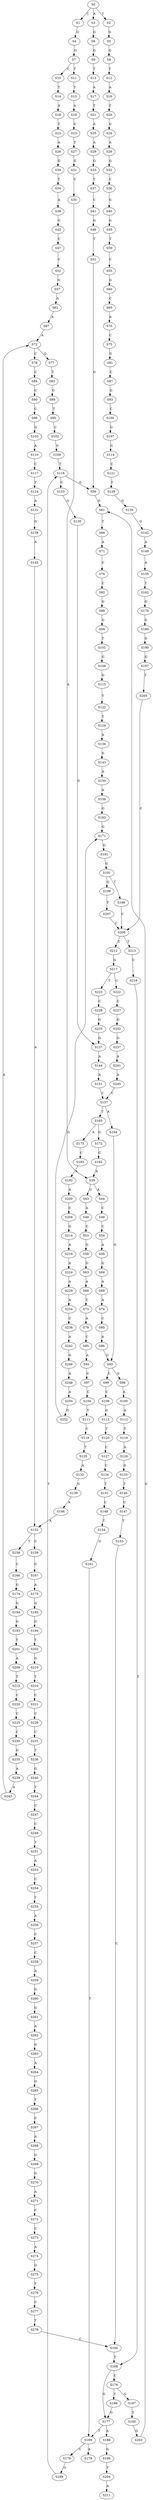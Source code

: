 strict digraph  {
	S0 -> S1 [ label = C ];
	S0 -> S2 [ label = T ];
	S0 -> S3 [ label = A ];
	S1 -> S4 [ label = G ];
	S2 -> S5 [ label = G ];
	S3 -> S6 [ label = G ];
	S4 -> S7 [ label = G ];
	S5 -> S8 [ label = G ];
	S6 -> S9 [ label = G ];
	S7 -> S10 [ label = C ];
	S7 -> S11 [ label = T ];
	S8 -> S12 [ label = T ];
	S9 -> S13 [ label = T ];
	S10 -> S14 [ label = T ];
	S11 -> S15 [ label = T ];
	S12 -> S16 [ label = A ];
	S13 -> S17 [ label = A ];
	S14 -> S18 [ label = A ];
	S15 -> S19 [ label = A ];
	S16 -> S20 [ label = T ];
	S17 -> S21 [ label = T ];
	S18 -> S22 [ label = T ];
	S19 -> S23 [ label = C ];
	S20 -> S24 [ label = G ];
	S21 -> S25 [ label = A ];
	S22 -> S26 [ label = A ];
	S23 -> S27 [ label = T ];
	S24 -> S28 [ label = A ];
	S25 -> S29 [ label = A ];
	S26 -> S30 [ label = G ];
	S27 -> S31 [ label = G ];
	S28 -> S32 [ label = G ];
	S29 -> S33 [ label = G ];
	S30 -> S34 [ label = T ];
	S31 -> S35 [ label = C ];
	S32 -> S36 [ label = C ];
	S33 -> S37 [ label = T ];
	S34 -> S38 [ label = A ];
	S35 -> S39 [ label = A ];
	S36 -> S40 [ label = G ];
	S37 -> S41 [ label = C ];
	S38 -> S42 [ label = G ];
	S39 -> S43 [ label = G ];
	S39 -> S44 [ label = A ];
	S40 -> S45 [ label = G ];
	S41 -> S46 [ label = G ];
	S42 -> S47 [ label = C ];
	S43 -> S48 [ label = A ];
	S44 -> S49 [ label = C ];
	S45 -> S50 [ label = T ];
	S46 -> S51 [ label = T ];
	S47 -> S52 [ label = C ];
	S48 -> S53 [ label = C ];
	S49 -> S54 [ label = C ];
	S50 -> S55 [ label = C ];
	S51 -> S56 [ label = G ];
	S52 -> S57 [ label = G ];
	S53 -> S58 [ label = G ];
	S54 -> S59 [ label = A ];
	S55 -> S60 [ label = G ];
	S56 -> S61 [ label = G ];
	S57 -> S62 [ label = A ];
	S58 -> S63 [ label = G ];
	S59 -> S64 [ label = G ];
	S60 -> S65 [ label = C ];
	S61 -> S66 [ label = T ];
	S62 -> S67 [ label = A ];
	S63 -> S68 [ label = A ];
	S64 -> S69 [ label = A ];
	S65 -> S70 [ label = A ];
	S66 -> S71 [ label = A ];
	S67 -> S72 [ label = A ];
	S68 -> S73 [ label = C ];
	S69 -> S74 [ label = A ];
	S70 -> S75 [ label = C ];
	S71 -> S76 [ label = C ];
	S72 -> S77 [ label = G ];
	S72 -> S78 [ label = C ];
	S73 -> S79 [ label = A ];
	S74 -> S80 [ label = C ];
	S75 -> S81 [ label = G ];
	S76 -> S82 [ label = C ];
	S77 -> S83 [ label = T ];
	S78 -> S84 [ label = C ];
	S79 -> S85 [ label = C ];
	S80 -> S86 [ label = A ];
	S81 -> S87 [ label = C ];
	S82 -> S88 [ label = G ];
	S83 -> S89 [ label = G ];
	S84 -> S90 [ label = C ];
	S85 -> S91 [ label = A ];
	S86 -> S92 [ label = G ];
	S87 -> S93 [ label = G ];
	S88 -> S94 [ label = G ];
	S89 -> S95 [ label = T ];
	S90 -> S96 [ label = C ];
	S91 -> S97 [ label = C ];
	S92 -> S98 [ label = G ];
	S92 -> S99 [ label = C ];
	S93 -> S100 [ label = C ];
	S94 -> S101 [ label = T ];
	S95 -> S102 [ label = C ];
	S96 -> S103 [ label = G ];
	S97 -> S104 [ label = C ];
	S98 -> S105 [ label = A ];
	S99 -> S106 [ label = C ];
	S100 -> S107 [ label = G ];
	S101 -> S108 [ label = G ];
	S102 -> S109 [ label = G ];
	S103 -> S110 [ label = A ];
	S104 -> S111 [ label = T ];
	S105 -> S112 [ label = A ];
	S106 -> S113 [ label = G ];
	S107 -> S114 [ label = G ];
	S108 -> S115 [ label = G ];
	S109 -> S116 [ label = T ];
	S110 -> S117 [ label = C ];
	S111 -> S118 [ label = C ];
	S112 -> S119 [ label = T ];
	S113 -> S120 [ label = T ];
	S114 -> S121 [ label = C ];
	S115 -> S122 [ label = T ];
	S116 -> S123 [ label = C ];
	S116 -> S56 [ label = G ];
	S117 -> S124 [ label = T ];
	S118 -> S125 [ label = T ];
	S119 -> S126 [ label = A ];
	S120 -> S127 [ label = C ];
	S121 -> S128 [ label = T ];
	S122 -> S129 [ label = T ];
	S123 -> S130 [ label = G ];
	S124 -> S131 [ label = A ];
	S125 -> S132 [ label = A ];
	S126 -> S133 [ label = G ];
	S127 -> S134 [ label = C ];
	S128 -> S135 [ label = G ];
	S129 -> S136 [ label = A ];
	S130 -> S137 [ label = G ];
	S131 -> S138 [ label = G ];
	S132 -> S139 [ label = G ];
	S133 -> S140 [ label = T ];
	S134 -> S141 [ label = T ];
	S135 -> S142 [ label = G ];
	S136 -> S143 [ label = G ];
	S137 -> S144 [ label = A ];
	S138 -> S145 [ label = A ];
	S139 -> S146 [ label = A ];
	S140 -> S147 [ label = C ];
	S141 -> S148 [ label = C ];
	S142 -> S149 [ label = A ];
	S143 -> S150 [ label = A ];
	S144 -> S151 [ label = A ];
	S145 -> S152 [ label = A ];
	S146 -> S152 [ label = A ];
	S147 -> S153 [ label = T ];
	S148 -> S154 [ label = T ];
	S149 -> S155 [ label = A ];
	S150 -> S156 [ label = A ];
	S151 -> S157 [ label = C ];
	S152 -> S158 [ label = T ];
	S152 -> S159 [ label = C ];
	S153 -> S160 [ label = C ];
	S154 -> S161 [ label = G ];
	S155 -> S162 [ label = T ];
	S156 -> S163 [ label = G ];
	S157 -> S164 [ label = A ];
	S157 -> S165 [ label = T ];
	S158 -> S166 [ label = C ];
	S159 -> S167 [ label = G ];
	S160 -> S168 [ label = T ];
	S161 -> S169 [ label = T ];
	S162 -> S170 [ label = G ];
	S163 -> S171 [ label = G ];
	S164 -> S92 [ label = G ];
	S165 -> S172 [ label = G ];
	S165 -> S173 [ label = A ];
	S166 -> S174 [ label = G ];
	S167 -> S175 [ label = A ];
	S168 -> S176 [ label = C ];
	S168 -> S177 [ label = G ];
	S169 -> S178 [ label = A ];
	S169 -> S179 [ label = C ];
	S170 -> S180 [ label = G ];
	S171 -> S181 [ label = G ];
	S172 -> S182 [ label = C ];
	S173 -> S183 [ label = C ];
	S174 -> S184 [ label = G ];
	S175 -> S185 [ label = G ];
	S176 -> S186 [ label = T ];
	S176 -> S187 [ label = G ];
	S177 -> S188 [ label = A ];
	S177 -> S169 [ label = T ];
	S179 -> S189 [ label = G ];
	S180 -> S190 [ label = G ];
	S181 -> S191 [ label = G ];
	S182 -> S39 [ label = A ];
	S183 -> S192 [ label = A ];
	S184 -> S193 [ label = G ];
	S185 -> S194 [ label = G ];
	S186 -> S177 [ label = G ];
	S187 -> S195 [ label = T ];
	S188 -> S196 [ label = G ];
	S189 -> S116 [ label = T ];
	S190 -> S197 [ label = G ];
	S191 -> S198 [ label = T ];
	S191 -> S199 [ label = G ];
	S192 -> S200 [ label = A ];
	S193 -> S201 [ label = T ];
	S194 -> S202 [ label = T ];
	S195 -> S203 [ label = G ];
	S196 -> S204 [ label = T ];
	S197 -> S205 [ label = T ];
	S198 -> S206 [ label = C ];
	S199 -> S207 [ label = T ];
	S200 -> S208 [ label = C ];
	S201 -> S209 [ label = A ];
	S202 -> S210 [ label = G ];
	S203 -> S61 [ label = G ];
	S204 -> S211 [ label = A ];
	S205 -> S206 [ label = C ];
	S206 -> S212 [ label = C ];
	S206 -> S213 [ label = T ];
	S207 -> S206 [ label = C ];
	S208 -> S214 [ label = G ];
	S209 -> S215 [ label = T ];
	S210 -> S216 [ label = T ];
	S212 -> S217 [ label = G ];
	S213 -> S218 [ label = C ];
	S214 -> S219 [ label = A ];
	S215 -> S220 [ label = C ];
	S216 -> S221 [ label = C ];
	S217 -> S222 [ label = C ];
	S217 -> S223 [ label = T ];
	S218 -> S168 [ label = T ];
	S219 -> S224 [ label = A ];
	S220 -> S225 [ label = C ];
	S221 -> S226 [ label = C ];
	S222 -> S227 [ label = C ];
	S223 -> S228 [ label = C ];
	S224 -> S229 [ label = A ];
	S225 -> S230 [ label = C ];
	S226 -> S231 [ label = C ];
	S227 -> S232 [ label = G ];
	S228 -> S233 [ label = G ];
	S229 -> S234 [ label = A ];
	S230 -> S235 [ label = G ];
	S231 -> S236 [ label = T ];
	S232 -> S237 [ label = G ];
	S233 -> S137 [ label = G ];
	S234 -> S238 [ label = C ];
	S235 -> S239 [ label = A ];
	S236 -> S240 [ label = G ];
	S237 -> S241 [ label = A ];
	S238 -> S242 [ label = A ];
	S239 -> S243 [ label = A ];
	S240 -> S244 [ label = T ];
	S241 -> S245 [ label = A ];
	S242 -> S246 [ label = G ];
	S243 -> S72 [ label = A ];
	S244 -> S247 [ label = C ];
	S245 -> S157 [ label = C ];
	S246 -> S248 [ label = A ];
	S247 -> S249 [ label = C ];
	S248 -> S250 [ label = A ];
	S249 -> S251 [ label = T ];
	S250 -> S252 [ label = G ];
	S251 -> S253 [ label = A ];
	S252 -> S171 [ label = G ];
	S253 -> S254 [ label = C ];
	S254 -> S255 [ label = T ];
	S255 -> S256 [ label = A ];
	S256 -> S257 [ label = C ];
	S257 -> S258 [ label = C ];
	S258 -> S259 [ label = A ];
	S259 -> S260 [ label = G ];
	S260 -> S261 [ label = G ];
	S261 -> S262 [ label = A ];
	S262 -> S263 [ label = G ];
	S263 -> S264 [ label = A ];
	S264 -> S265 [ label = G ];
	S265 -> S266 [ label = T ];
	S266 -> S267 [ label = C ];
	S267 -> S268 [ label = A ];
	S268 -> S269 [ label = G ];
	S269 -> S270 [ label = G ];
	S270 -> S271 [ label = A ];
	S271 -> S272 [ label = C ];
	S272 -> S273 [ label = C ];
	S273 -> S274 [ label = A ];
	S274 -> S275 [ label = G ];
	S275 -> S276 [ label = T ];
	S276 -> S277 [ label = C ];
	S277 -> S278 [ label = T ];
	S278 -> S160 [ label = C ];
}
